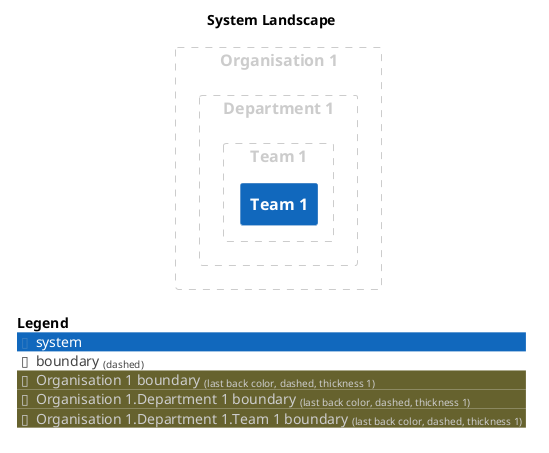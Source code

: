 @startuml
set separator none
title System Landscape

top to bottom direction

!include <C4/C4>
!include <C4/C4_Context>

AddBoundaryTag("Organisation 1", $borderColor="#cccccc", $fontColor="#cccccc", $borderStyle="dashed", $borderThickness="1")
Boundary(group_1, "Organisation 1", $tags="Organisation 1") {
    AddBoundaryTag("Organisation 1.Department 1", $borderColor="#cccccc", $fontColor="#cccccc", $borderStyle="dashed", $borderThickness="1")
    Boundary(group_2, "Department 1", $tags="Organisation 1.Department 1") {
        AddBoundaryTag("Organisation 1.Department 1.Team 1", $borderColor="#cccccc", $fontColor="#cccccc", $borderStyle="dashed", $borderThickness="1")
        Boundary(group_3, "Team 1", $tags="Organisation 1.Department 1.Team 1") {
          System(Team1, "Team 1", $descr="", $tags="", $link="")
        }

    }

}



SHOW_LEGEND(true)
@enduml